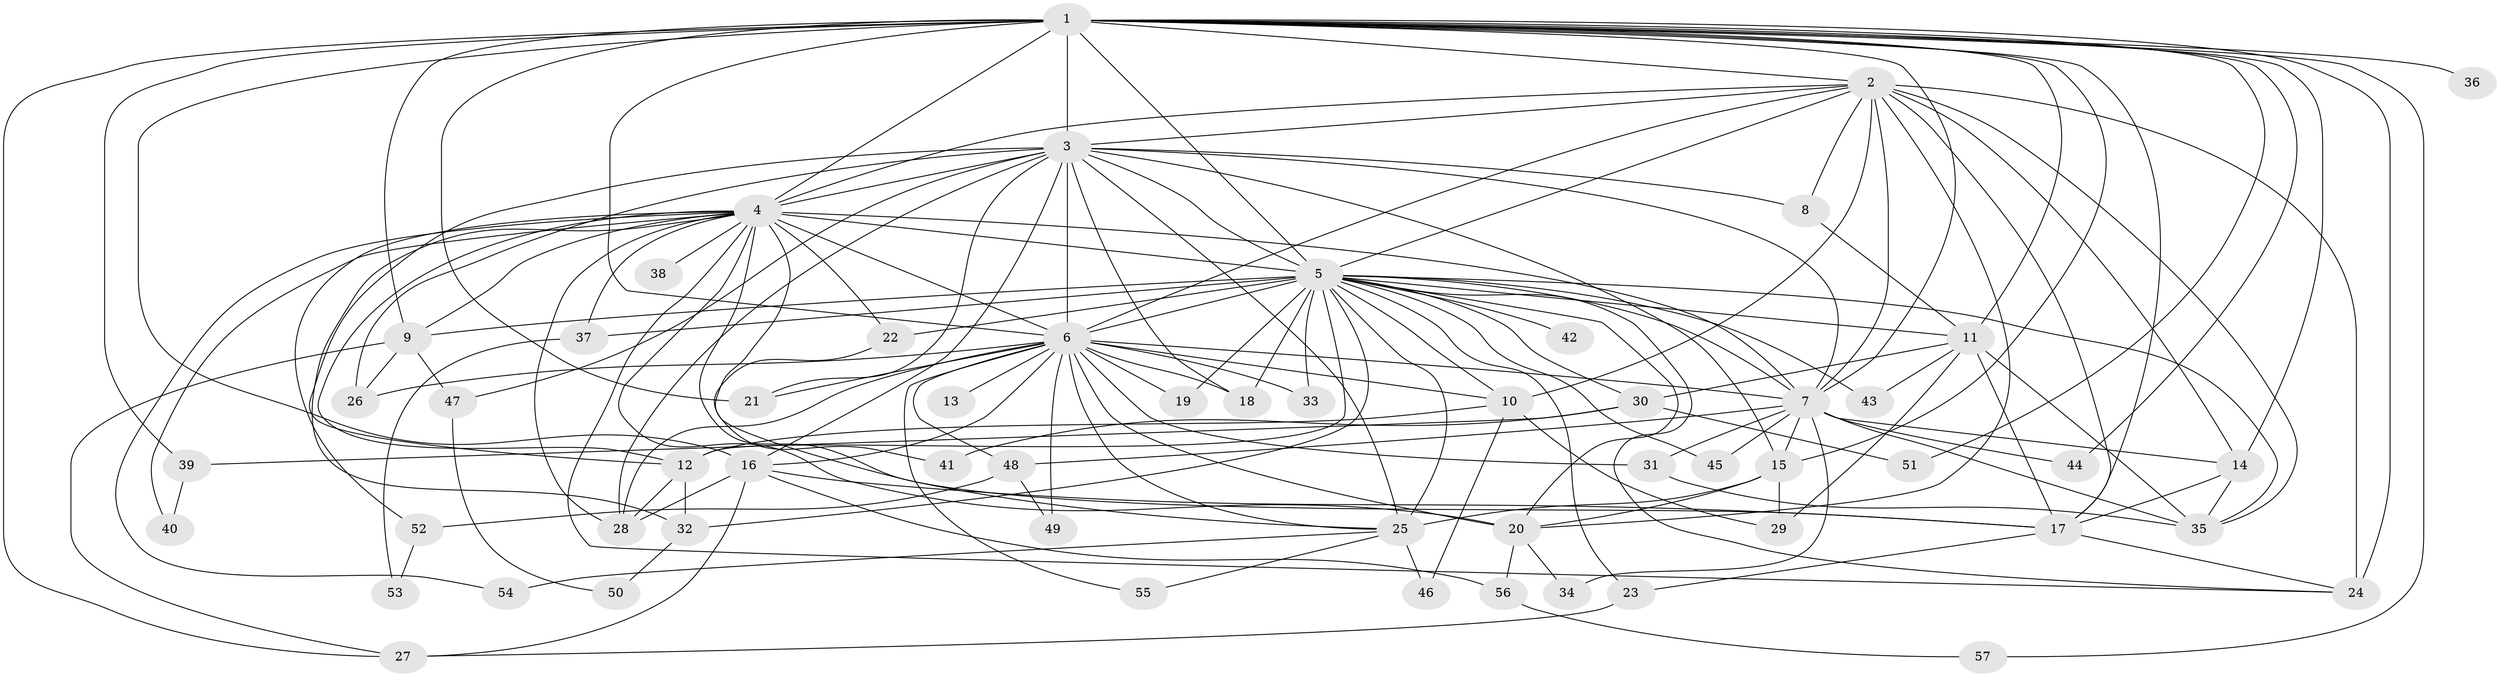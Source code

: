 // original degree distribution, {21: 0.02631578947368421, 16: 0.008771929824561403, 23: 0.017543859649122806, 27: 0.008771929824561403, 31: 0.008771929824561403, 14: 0.008771929824561403, 19: 0.008771929824561403, 4: 0.10526315789473684, 3: 0.23684210526315788, 5: 0.02631578947368421, 6: 0.02631578947368421, 7: 0.017543859649122806, 2: 0.5}
// Generated by graph-tools (version 1.1) at 2025/34/03/09/25 02:34:49]
// undirected, 57 vertices, 152 edges
graph export_dot {
graph [start="1"]
  node [color=gray90,style=filled];
  1;
  2;
  3;
  4;
  5;
  6;
  7;
  8;
  9;
  10;
  11;
  12;
  13;
  14;
  15;
  16;
  17;
  18;
  19;
  20;
  21;
  22;
  23;
  24;
  25;
  26;
  27;
  28;
  29;
  30;
  31;
  32;
  33;
  34;
  35;
  36;
  37;
  38;
  39;
  40;
  41;
  42;
  43;
  44;
  45;
  46;
  47;
  48;
  49;
  50;
  51;
  52;
  53;
  54;
  55;
  56;
  57;
  1 -- 2 [weight=2.0];
  1 -- 3 [weight=4.0];
  1 -- 4 [weight=3.0];
  1 -- 5 [weight=3.0];
  1 -- 6 [weight=4.0];
  1 -- 7 [weight=2.0];
  1 -- 9 [weight=4.0];
  1 -- 11 [weight=1.0];
  1 -- 14 [weight=1.0];
  1 -- 15 [weight=1.0];
  1 -- 16 [weight=1.0];
  1 -- 17 [weight=1.0];
  1 -- 21 [weight=2.0];
  1 -- 24 [weight=1.0];
  1 -- 27 [weight=1.0];
  1 -- 36 [weight=3.0];
  1 -- 39 [weight=1.0];
  1 -- 44 [weight=1.0];
  1 -- 51 [weight=1.0];
  1 -- 57 [weight=1.0];
  2 -- 3 [weight=3.0];
  2 -- 4 [weight=1.0];
  2 -- 5 [weight=1.0];
  2 -- 6 [weight=2.0];
  2 -- 7 [weight=2.0];
  2 -- 8 [weight=1.0];
  2 -- 10 [weight=1.0];
  2 -- 14 [weight=1.0];
  2 -- 17 [weight=1.0];
  2 -- 20 [weight=1.0];
  2 -- 24 [weight=5.0];
  2 -- 35 [weight=1.0];
  3 -- 4 [weight=2.0];
  3 -- 5 [weight=2.0];
  3 -- 6 [weight=4.0];
  3 -- 7 [weight=3.0];
  3 -- 8 [weight=3.0];
  3 -- 12 [weight=5.0];
  3 -- 15 [weight=1.0];
  3 -- 16 [weight=2.0];
  3 -- 18 [weight=1.0];
  3 -- 21 [weight=1.0];
  3 -- 25 [weight=1.0];
  3 -- 26 [weight=1.0];
  3 -- 28 [weight=1.0];
  3 -- 47 [weight=1.0];
  4 -- 5 [weight=1.0];
  4 -- 6 [weight=2.0];
  4 -- 7 [weight=1.0];
  4 -- 9 [weight=2.0];
  4 -- 12 [weight=1.0];
  4 -- 17 [weight=1.0];
  4 -- 20 [weight=1.0];
  4 -- 22 [weight=1.0];
  4 -- 24 [weight=2.0];
  4 -- 28 [weight=1.0];
  4 -- 32 [weight=1.0];
  4 -- 37 [weight=1.0];
  4 -- 38 [weight=1.0];
  4 -- 40 [weight=1.0];
  4 -- 41 [weight=1.0];
  4 -- 52 [weight=1.0];
  4 -- 54 [weight=1.0];
  5 -- 6 [weight=3.0];
  5 -- 7 [weight=1.0];
  5 -- 9 [weight=1.0];
  5 -- 10 [weight=1.0];
  5 -- 11 [weight=1.0];
  5 -- 12 [weight=1.0];
  5 -- 18 [weight=1.0];
  5 -- 19 [weight=1.0];
  5 -- 20 [weight=1.0];
  5 -- 22 [weight=1.0];
  5 -- 23 [weight=1.0];
  5 -- 24 [weight=1.0];
  5 -- 25 [weight=2.0];
  5 -- 30 [weight=1.0];
  5 -- 32 [weight=1.0];
  5 -- 33 [weight=1.0];
  5 -- 35 [weight=1.0];
  5 -- 37 [weight=1.0];
  5 -- 42 [weight=1.0];
  5 -- 43 [weight=1.0];
  5 -- 45 [weight=1.0];
  6 -- 7 [weight=2.0];
  6 -- 10 [weight=1.0];
  6 -- 13 [weight=2.0];
  6 -- 16 [weight=1.0];
  6 -- 18 [weight=1.0];
  6 -- 19 [weight=1.0];
  6 -- 20 [weight=1.0];
  6 -- 21 [weight=1.0];
  6 -- 25 [weight=1.0];
  6 -- 26 [weight=1.0];
  6 -- 28 [weight=1.0];
  6 -- 31 [weight=1.0];
  6 -- 33 [weight=1.0];
  6 -- 48 [weight=1.0];
  6 -- 49 [weight=1.0];
  6 -- 55 [weight=1.0];
  7 -- 14 [weight=1.0];
  7 -- 15 [weight=1.0];
  7 -- 31 [weight=1.0];
  7 -- 34 [weight=1.0];
  7 -- 35 [weight=1.0];
  7 -- 44 [weight=1.0];
  7 -- 45 [weight=1.0];
  7 -- 48 [weight=1.0];
  8 -- 11 [weight=1.0];
  9 -- 26 [weight=1.0];
  9 -- 27 [weight=1.0];
  9 -- 47 [weight=1.0];
  10 -- 12 [weight=1.0];
  10 -- 29 [weight=1.0];
  10 -- 46 [weight=1.0];
  11 -- 17 [weight=1.0];
  11 -- 29 [weight=1.0];
  11 -- 30 [weight=1.0];
  11 -- 35 [weight=1.0];
  11 -- 43 [weight=1.0];
  12 -- 28 [weight=1.0];
  12 -- 32 [weight=1.0];
  14 -- 17 [weight=1.0];
  14 -- 35 [weight=1.0];
  15 -- 20 [weight=1.0];
  15 -- 25 [weight=1.0];
  15 -- 29 [weight=1.0];
  16 -- 17 [weight=1.0];
  16 -- 27 [weight=1.0];
  16 -- 28 [weight=1.0];
  16 -- 56 [weight=1.0];
  17 -- 23 [weight=1.0];
  17 -- 24 [weight=1.0];
  20 -- 34 [weight=1.0];
  20 -- 56 [weight=1.0];
  22 -- 25 [weight=1.0];
  23 -- 27 [weight=1.0];
  25 -- 46 [weight=1.0];
  25 -- 54 [weight=1.0];
  25 -- 55 [weight=1.0];
  30 -- 39 [weight=1.0];
  30 -- 41 [weight=1.0];
  30 -- 51 [weight=1.0];
  31 -- 35 [weight=1.0];
  32 -- 50 [weight=1.0];
  37 -- 53 [weight=1.0];
  39 -- 40 [weight=1.0];
  47 -- 50 [weight=1.0];
  48 -- 49 [weight=1.0];
  48 -- 52 [weight=1.0];
  52 -- 53 [weight=1.0];
  56 -- 57 [weight=1.0];
}
